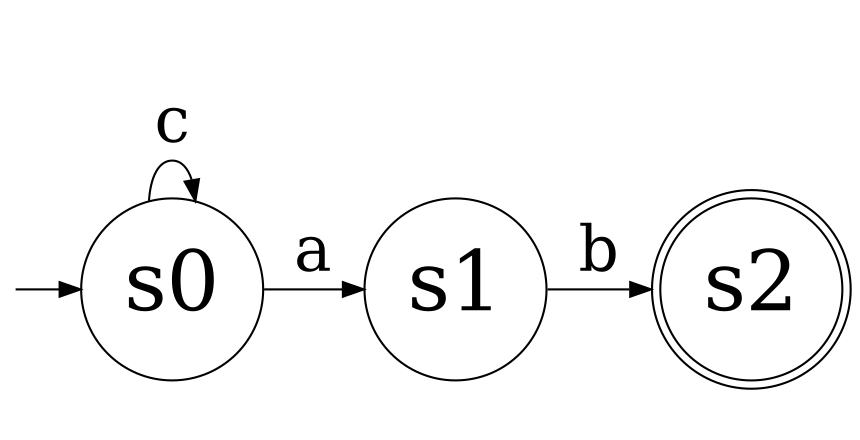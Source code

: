 digraph G 
 { ratio=0.5;
 rankdir=LR;
 ranksep=0.4;
0 [shape=circle,fontsize=40,label="s0"]
1 [shape=circle,fontsize=40,label="s1"]
2 [shape=doublecircle,fontsize=40,label="s2"]
node [shape = point, color=white, fontcolor=white]; start;
start -> 0;
0 -> 1 [label="a",fontsize=30];
1 -> 2 [label="b",fontsize=30];
0 -> 0 [label="c",fontsize=30];
}
